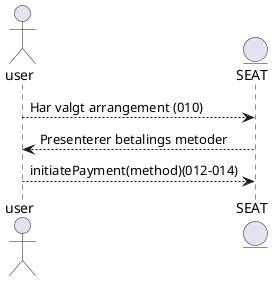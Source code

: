@startuml

actor user
entity SEAT

user --> SEAT: Har valgt arrangement (010)
user <-- SEAT: Presenterer betalings metoder
user --> SEAT: initiatePayment(method)(012-014)

@enduml
